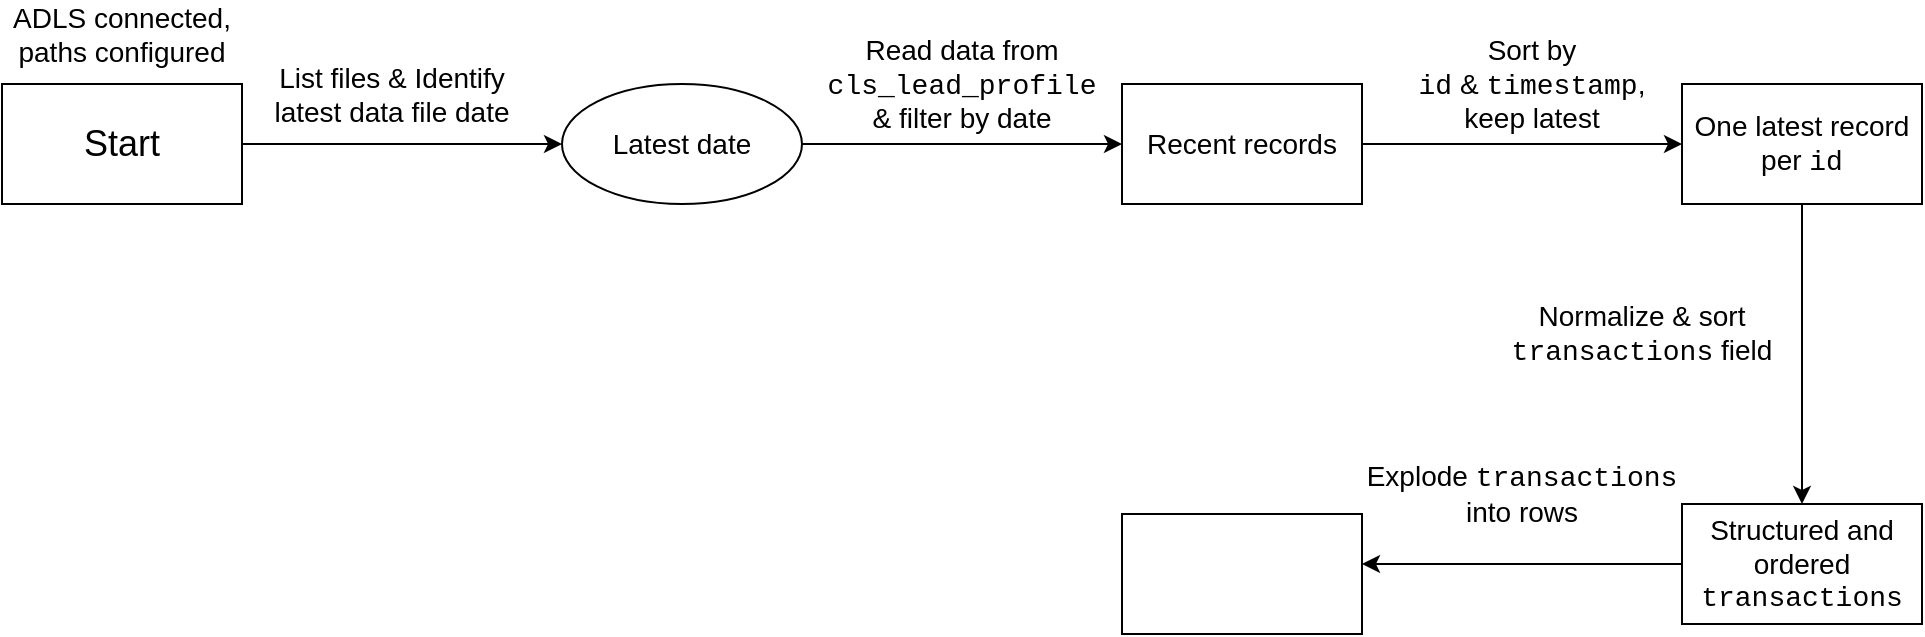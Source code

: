 <mxfile version="28.1.1">
  <diagram name="Page-1" id="DoE369QI6YSKjkSNsfdR">
    <mxGraphModel dx="680" dy="706" grid="1" gridSize="10" guides="1" tooltips="1" connect="1" arrows="1" fold="1" page="1" pageScale="1" pageWidth="1169" pageHeight="1654" math="0" shadow="0">
      <root>
        <mxCell id="0" />
        <mxCell id="1" parent="0" />
        <mxCell id="wWSp4FE7oR-9iToILMVN-1" value="" style="rounded=0;whiteSpace=wrap;html=1;" parent="1" vertex="1">
          <mxGeometry x="120" y="80" width="120" height="60" as="geometry" />
        </mxCell>
        <mxCell id="wWSp4FE7oR-9iToILMVN-2" value="&lt;font style=&quot;font-size: 18px;&quot;&gt;Start&lt;/font&gt;" style="text;html=1;align=center;verticalAlign=middle;whiteSpace=wrap;rounded=0;" parent="1" vertex="1">
          <mxGeometry x="150" y="95" width="60" height="30" as="geometry" />
        </mxCell>
        <mxCell id="a1vwSDo1HANlviIb9VTY-5" value="" style="rounded=0;whiteSpace=wrap;html=1;" vertex="1" parent="1">
          <mxGeometry x="680" y="80" width="120" height="60" as="geometry" />
        </mxCell>
        <mxCell id="a1vwSDo1HANlviIb9VTY-7" value="&lt;font style=&quot;font-size: 14px;&quot;&gt;ADLS connected, paths configured&lt;/font&gt;" style="text;html=1;align=center;verticalAlign=middle;whiteSpace=wrap;rounded=0;" vertex="1" parent="1">
          <mxGeometry x="120" y="40" width="120" height="30" as="geometry" />
        </mxCell>
        <mxCell id="a1vwSDo1HANlviIb9VTY-8" value="" style="endArrow=classic;html=1;rounded=0;entryX=0;entryY=0.5;entryDx=0;entryDy=0;" edge="1" parent="1">
          <mxGeometry width="50" height="50" relative="1" as="geometry">
            <mxPoint x="240" y="110" as="sourcePoint" />
            <mxPoint x="400" y="110" as="targetPoint" />
          </mxGeometry>
        </mxCell>
        <mxCell id="a1vwSDo1HANlviIb9VTY-9" value="&lt;font style=&quot;font-size: 14px;&quot;&gt;List files &amp;amp; Identify latest data file date&lt;/font&gt;" style="text;html=1;align=center;verticalAlign=middle;whiteSpace=wrap;rounded=0;" vertex="1" parent="1">
          <mxGeometry x="250" y="70" width="130" height="30" as="geometry" />
        </mxCell>
        <mxCell id="a1vwSDo1HANlviIb9VTY-10" value="" style="ellipse;whiteSpace=wrap;html=1;" vertex="1" parent="1">
          <mxGeometry x="400" y="80" width="120" height="60" as="geometry" />
        </mxCell>
        <mxCell id="a1vwSDo1HANlviIb9VTY-11" value="&lt;font style=&quot;font-size: 14px;&quot;&gt;Latest date&lt;/font&gt;" style="text;html=1;align=center;verticalAlign=middle;whiteSpace=wrap;rounded=0;" vertex="1" parent="1">
          <mxGeometry x="420" y="95" width="80" height="30" as="geometry" />
        </mxCell>
        <mxCell id="a1vwSDo1HANlviIb9VTY-13" value="" style="endArrow=classic;html=1;rounded=0;entryX=0;entryY=0.5;entryDx=0;entryDy=0;" edge="1" parent="1" target="a1vwSDo1HANlviIb9VTY-5">
          <mxGeometry width="50" height="50" relative="1" as="geometry">
            <mxPoint x="520" y="110" as="sourcePoint" />
            <mxPoint x="570" y="60" as="targetPoint" />
          </mxGeometry>
        </mxCell>
        <mxCell id="a1vwSDo1HANlviIb9VTY-14" value="&lt;font style=&quot;font-size: 14px;&quot;&gt;Read data from &lt;font face=&quot;Courier New&quot;&gt;cls_lead_profile&lt;/font&gt; &amp;amp; filter by date&lt;/font&gt;" style="text;html=1;align=center;verticalAlign=middle;whiteSpace=wrap;rounded=0;" vertex="1" parent="1">
          <mxGeometry x="570" y="65" width="60" height="30" as="geometry" />
        </mxCell>
        <mxCell id="a1vwSDo1HANlviIb9VTY-15" value="&lt;font style=&quot;font-size: 14px;&quot;&gt;Recent records&lt;/font&gt;" style="text;html=1;align=center;verticalAlign=middle;whiteSpace=wrap;rounded=0;" vertex="1" parent="1">
          <mxGeometry x="690" y="95" width="100" height="30" as="geometry" />
        </mxCell>
        <mxCell id="a1vwSDo1HANlviIb9VTY-16" value="" style="endArrow=classic;html=1;rounded=0;" edge="1" parent="1">
          <mxGeometry width="50" height="50" relative="1" as="geometry">
            <mxPoint x="800" y="110" as="sourcePoint" />
            <mxPoint x="960" y="110" as="targetPoint" />
          </mxGeometry>
        </mxCell>
        <mxCell id="a1vwSDo1HANlviIb9VTY-17" value="&lt;font style=&quot;font-size: 14px;&quot;&gt;Sort by&lt;/font&gt;&lt;div&gt;&lt;font style=&quot;font-size: 14px;&quot;&gt;&lt;font face=&quot;Courier New&quot;&gt;id&lt;/font&gt; &amp;amp; &lt;font face=&quot;Courier New&quot;&gt;timestamp&lt;/font&gt;,&lt;/font&gt;&lt;div&gt;&lt;font style=&quot;font-size: 14px;&quot;&gt;keep latest&lt;/font&gt;&lt;/div&gt;&lt;/div&gt;" style="text;html=1;align=center;verticalAlign=middle;whiteSpace=wrap;rounded=0;" vertex="1" parent="1">
          <mxGeometry x="800" y="65" width="170" height="30" as="geometry" />
        </mxCell>
        <mxCell id="a1vwSDo1HANlviIb9VTY-18" value="" style="rounded=0;whiteSpace=wrap;html=1;" vertex="1" parent="1">
          <mxGeometry x="960" y="80" width="120" height="60" as="geometry" />
        </mxCell>
        <mxCell id="a1vwSDo1HANlviIb9VTY-19" value="&lt;font style=&quot;font-size: 14px;&quot;&gt;One latest record per &lt;font face=&quot;Courier New&quot;&gt;id&lt;/font&gt;&lt;/font&gt;" style="text;html=1;align=center;verticalAlign=middle;whiteSpace=wrap;rounded=0;" vertex="1" parent="1">
          <mxGeometry x="960" y="95" width="120" height="30" as="geometry" />
        </mxCell>
        <mxCell id="a1vwSDo1HANlviIb9VTY-20" value="" style="endArrow=classic;html=1;rounded=0;" edge="1" parent="1">
          <mxGeometry width="50" height="50" relative="1" as="geometry">
            <mxPoint x="1020" y="140" as="sourcePoint" />
            <mxPoint x="1020" y="290" as="targetPoint" />
          </mxGeometry>
        </mxCell>
        <mxCell id="a1vwSDo1HANlviIb9VTY-21" value="&lt;font style=&quot;font-size: 14px;&quot;&gt;Normalize &amp;amp; sort &lt;font face=&quot;Courier New&quot;&gt;transactions&lt;/font&gt; field&lt;/font&gt;" style="text;html=1;align=center;verticalAlign=middle;whiteSpace=wrap;rounded=0;" vertex="1" parent="1">
          <mxGeometry x="870" y="190" width="140" height="30" as="geometry" />
        </mxCell>
        <mxCell id="a1vwSDo1HANlviIb9VTY-22" value="" style="rounded=0;whiteSpace=wrap;html=1;" vertex="1" parent="1">
          <mxGeometry x="960" y="290" width="120" height="60" as="geometry" />
        </mxCell>
        <mxCell id="a1vwSDo1HANlviIb9VTY-23" value="&lt;font style=&quot;font-size: 14px;&quot;&gt;Structured and ordered &lt;font face=&quot;Courier New&quot;&gt;transactions&lt;/font&gt;&lt;/font&gt;" style="text;html=1;align=center;verticalAlign=middle;whiteSpace=wrap;rounded=0;" vertex="1" parent="1">
          <mxGeometry x="990" y="305" width="60" height="30" as="geometry" />
        </mxCell>
        <mxCell id="a1vwSDo1HANlviIb9VTY-24" value="" style="endArrow=classic;html=1;rounded=0;exitX=0;exitY=0.5;exitDx=0;exitDy=0;" edge="1" parent="1" source="a1vwSDo1HANlviIb9VTY-22">
          <mxGeometry width="50" height="50" relative="1" as="geometry">
            <mxPoint x="760" y="380" as="sourcePoint" />
            <mxPoint x="800" y="320" as="targetPoint" />
          </mxGeometry>
        </mxCell>
        <mxCell id="a1vwSDo1HANlviIb9VTY-25" value="&lt;font style=&quot;font-size: 14px;&quot;&gt;Explode &lt;font face=&quot;Courier New&quot;&gt;transactions&lt;/font&gt; into rows&lt;/font&gt;" style="text;html=1;align=center;verticalAlign=middle;whiteSpace=wrap;rounded=0;" vertex="1" parent="1">
          <mxGeometry x="800" y="270" width="160" height="30" as="geometry" />
        </mxCell>
        <mxCell id="a1vwSDo1HANlviIb9VTY-27" value="" style="rounded=0;whiteSpace=wrap;html=1;" vertex="1" parent="1">
          <mxGeometry x="680" y="295" width="120" height="60" as="geometry" />
        </mxCell>
      </root>
    </mxGraphModel>
  </diagram>
</mxfile>
